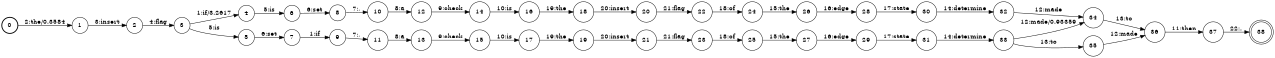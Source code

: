 digraph FST {
rankdir = LR;
size = "8.5,11";
label = "";
center = 1;
orientation = Portrait;
ranksep = "0.4";
nodesep = "0.25";
0 [label = "0", shape = circle, style = bold, fontsize = 14]
	0 -> 1 [label = "2:the/0.3584", fontsize = 14];
1 [label = "1", shape = circle, style = solid, fontsize = 14]
	1 -> 2 [label = "3:insert", fontsize = 14];
2 [label = "2", shape = circle, style = solid, fontsize = 14]
	2 -> 3 [label = "4:flag", fontsize = 14];
3 [label = "3", shape = circle, style = solid, fontsize = 14]
	3 -> 4 [label = "1:if/3.2617", fontsize = 14];
	3 -> 5 [label = "5:is", fontsize = 14];
4 [label = "4", shape = circle, style = solid, fontsize = 14]
	4 -> 6 [label = "5:is", fontsize = 14];
5 [label = "5", shape = circle, style = solid, fontsize = 14]
	5 -> 7 [label = "6:set", fontsize = 14];
6 [label = "6", shape = circle, style = solid, fontsize = 14]
	6 -> 8 [label = "6:set", fontsize = 14];
7 [label = "7", shape = circle, style = solid, fontsize = 14]
	7 -> 9 [label = "1:if", fontsize = 14];
8 [label = "8", shape = circle, style = solid, fontsize = 14]
	8 -> 10 [label = "7:,", fontsize = 14];
9 [label = "9", shape = circle, style = solid, fontsize = 14]
	9 -> 11 [label = "7:,", fontsize = 14];
10 [label = "10", shape = circle, style = solid, fontsize = 14]
	10 -> 12 [label = "8:a", fontsize = 14];
11 [label = "11", shape = circle, style = solid, fontsize = 14]
	11 -> 13 [label = "8:a", fontsize = 14];
12 [label = "12", shape = circle, style = solid, fontsize = 14]
	12 -> 14 [label = "9:check", fontsize = 14];
13 [label = "13", shape = circle, style = solid, fontsize = 14]
	13 -> 15 [label = "9:check", fontsize = 14];
14 [label = "14", shape = circle, style = solid, fontsize = 14]
	14 -> 16 [label = "10:is", fontsize = 14];
15 [label = "15", shape = circle, style = solid, fontsize = 14]
	15 -> 17 [label = "10:is", fontsize = 14];
16 [label = "16", shape = circle, style = solid, fontsize = 14]
	16 -> 18 [label = "19:the", fontsize = 14];
17 [label = "17", shape = circle, style = solid, fontsize = 14]
	17 -> 19 [label = "19:the", fontsize = 14];
18 [label = "18", shape = circle, style = solid, fontsize = 14]
	18 -> 20 [label = "20:insert", fontsize = 14];
19 [label = "19", shape = circle, style = solid, fontsize = 14]
	19 -> 21 [label = "20:insert", fontsize = 14];
20 [label = "20", shape = circle, style = solid, fontsize = 14]
	20 -> 22 [label = "21:flag", fontsize = 14];
21 [label = "21", shape = circle, style = solid, fontsize = 14]
	21 -> 23 [label = "21:flag", fontsize = 14];
22 [label = "22", shape = circle, style = solid, fontsize = 14]
	22 -> 24 [label = "18:of", fontsize = 14];
23 [label = "23", shape = circle, style = solid, fontsize = 14]
	23 -> 25 [label = "18:of", fontsize = 14];
24 [label = "24", shape = circle, style = solid, fontsize = 14]
	24 -> 26 [label = "15:the", fontsize = 14];
25 [label = "25", shape = circle, style = solid, fontsize = 14]
	25 -> 27 [label = "15:the", fontsize = 14];
26 [label = "26", shape = circle, style = solid, fontsize = 14]
	26 -> 28 [label = "16:edge", fontsize = 14];
27 [label = "27", shape = circle, style = solid, fontsize = 14]
	27 -> 29 [label = "16:edge", fontsize = 14];
28 [label = "28", shape = circle, style = solid, fontsize = 14]
	28 -> 30 [label = "17:state", fontsize = 14];
29 [label = "29", shape = circle, style = solid, fontsize = 14]
	29 -> 31 [label = "17:state", fontsize = 14];
30 [label = "30", shape = circle, style = solid, fontsize = 14]
	30 -> 32 [label = "14:determine", fontsize = 14];
31 [label = "31", shape = circle, style = solid, fontsize = 14]
	31 -> 33 [label = "14:determine", fontsize = 14];
32 [label = "32", shape = circle, style = solid, fontsize = 14]
	32 -> 34 [label = "12:made", fontsize = 14];
33 [label = "33", shape = circle, style = solid, fontsize = 14]
	33 -> 34 [label = "12:made/0.93359", fontsize = 14];
	33 -> 35 [label = "13:to", fontsize = 14];
34 [label = "34", shape = circle, style = solid, fontsize = 14]
	34 -> 36 [label = "13:to", fontsize = 14];
35 [label = "35", shape = circle, style = solid, fontsize = 14]
	35 -> 36 [label = "12:made", fontsize = 14];
36 [label = "36", shape = circle, style = solid, fontsize = 14]
	36 -> 37 [label = "11:then", fontsize = 14];
37 [label = "37", shape = circle, style = solid, fontsize = 14]
	37 -> 38 [label = "22:.", fontsize = 14];
38 [label = "38", shape = doublecircle, style = solid, fontsize = 14]
}
